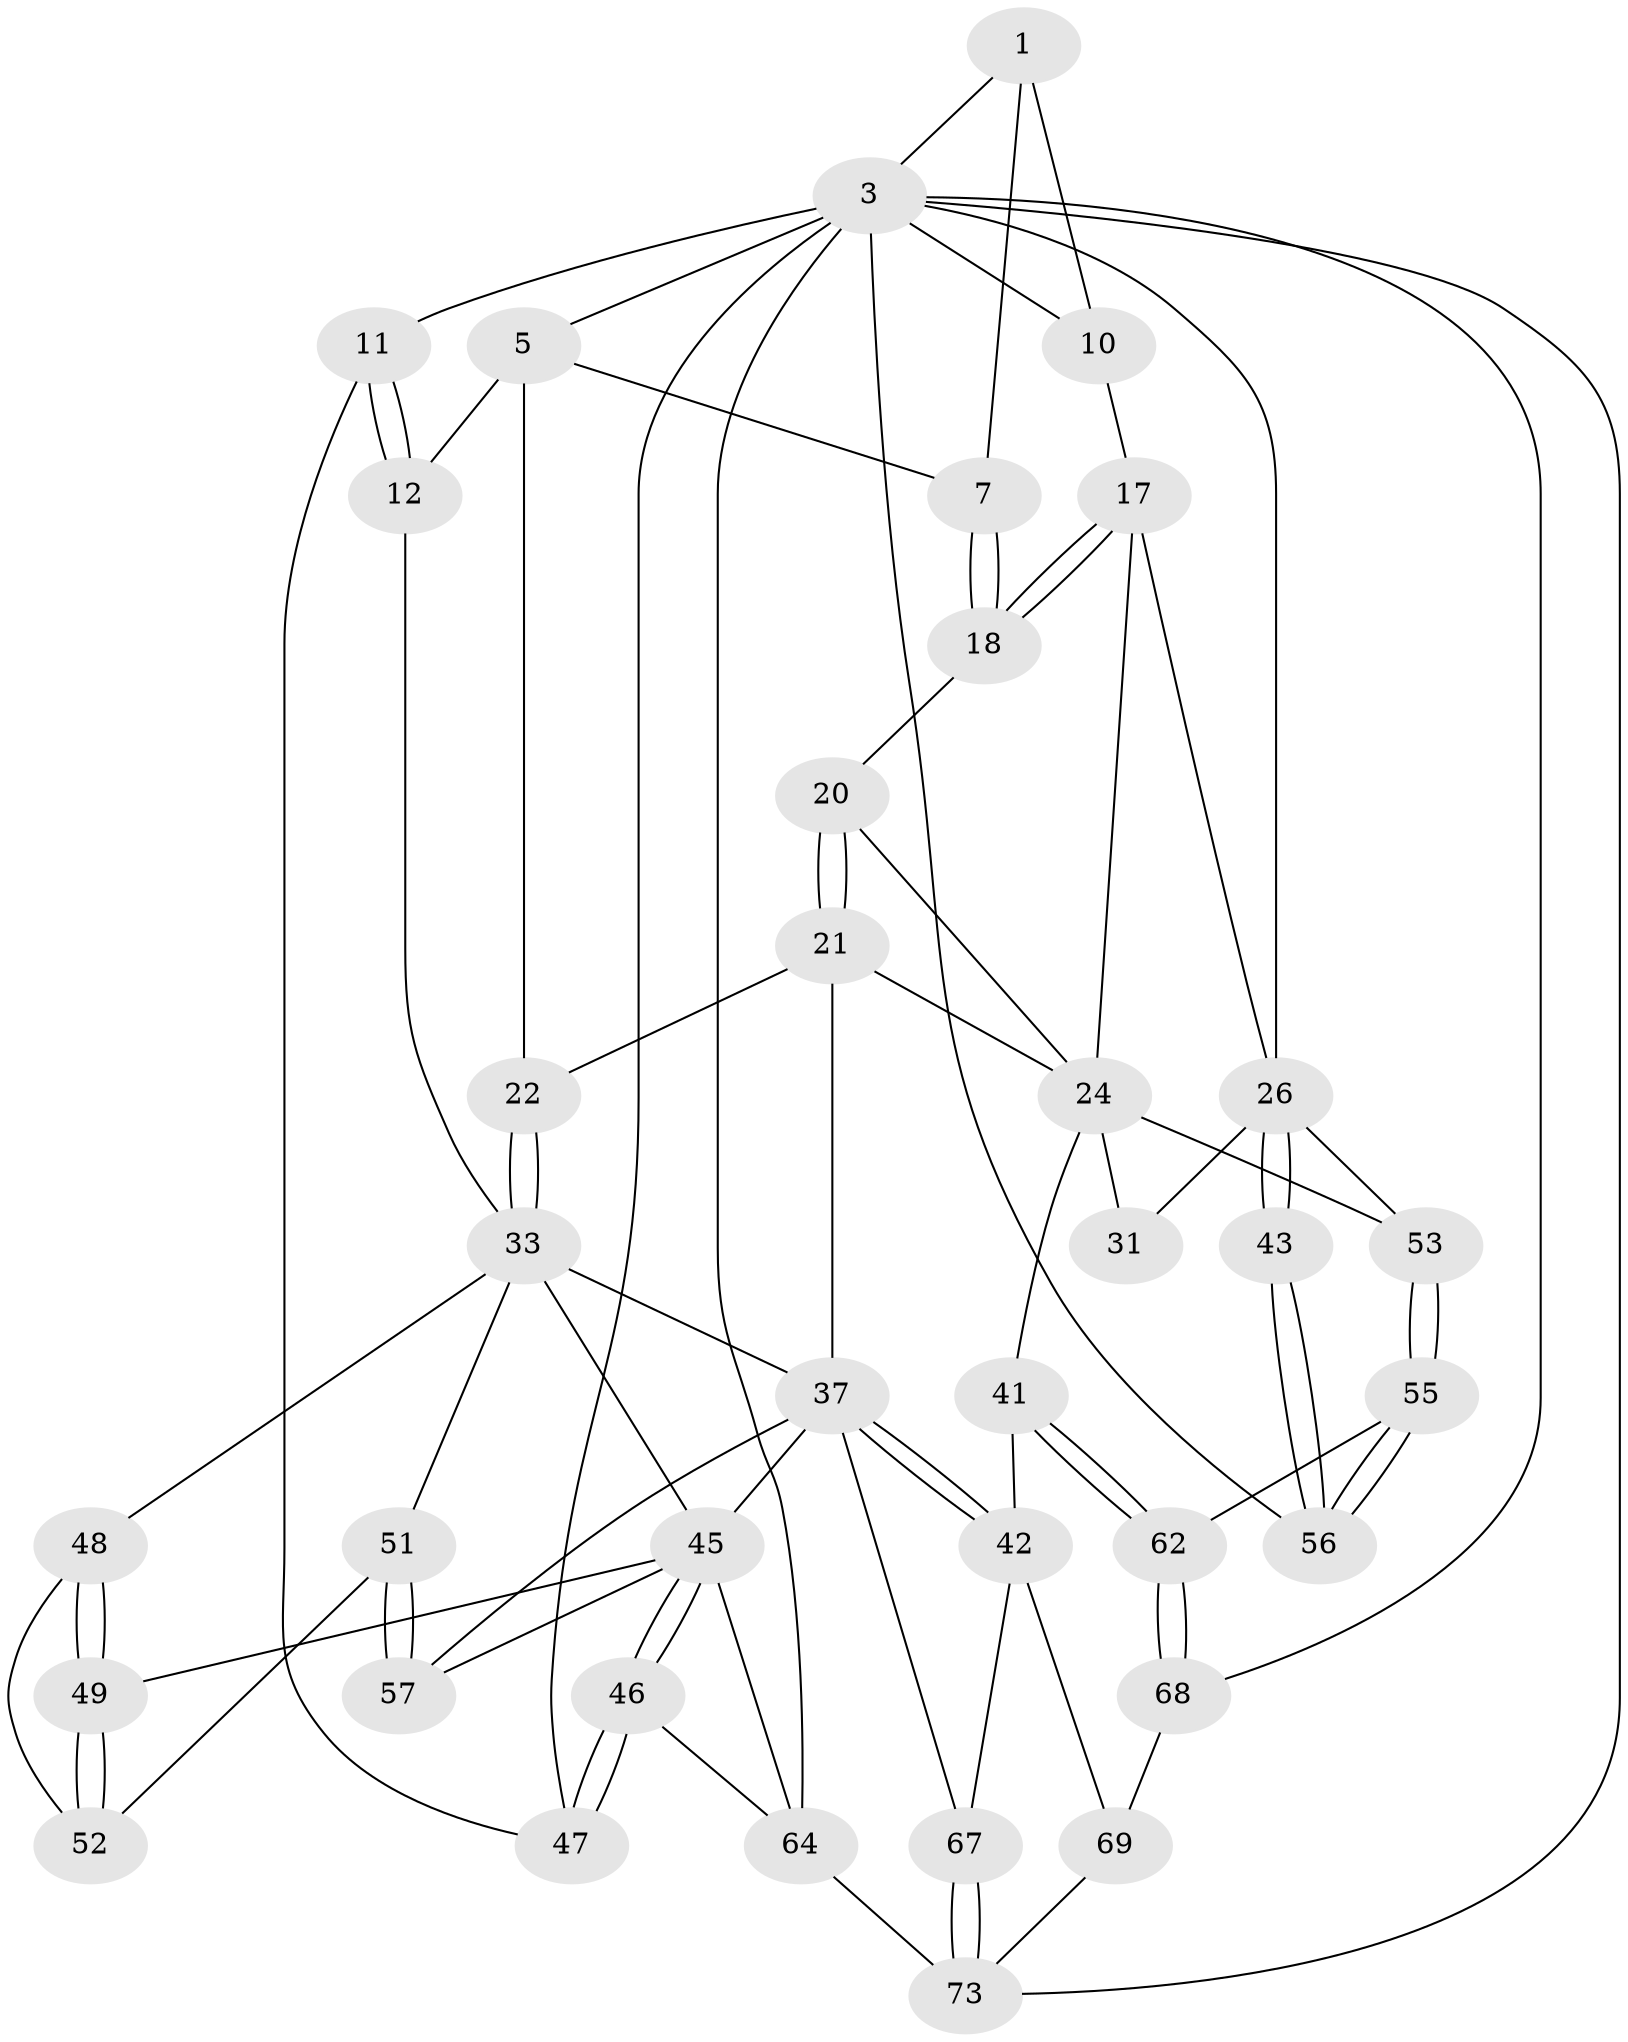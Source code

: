 // original degree distribution, {3: 0.02702702702702703, 4: 0.25675675675675674, 6: 0.22972972972972974, 5: 0.4864864864864865}
// Generated by graph-tools (version 1.1) at 2025/28/03/15/25 16:28:00]
// undirected, 37 vertices, 86 edges
graph export_dot {
graph [start="1"]
  node [color=gray90,style=filled];
  1 [pos="+0.667171389337073+0",super="+2+6"];
  3 [pos="+1+0",super="+4+14+59"];
  5 [pos="+0.4209783444914982+0",super="+9"];
  7 [pos="+0.6334125679511857+0.21714125879054952",super="+8"];
  10 [pos="+0.802596785651371+0.16570465504296156",super="+15"];
  11 [pos="+0+0.3162152684753183"];
  12 [pos="+0.0035262761521257634+0.33304151457168274"];
  17 [pos="+0.7552621616413066+0.4435513548116057",super="+23"];
  18 [pos="+0.6378177094797277+0.27992689226370954"];
  20 [pos="+0.5331898648376968+0.43548704720328185"];
  21 [pos="+0.4829771809970367+0.4620996672693266",super="+30"];
  22 [pos="+0.3209436362581732+0.4241951773169882"];
  24 [pos="+0.7004927495281705+0.48607505964377556",super="+29"];
  26 [pos="+1+0.5231917445035439",super="+27"];
  31 [pos="+0.7647433162779025+0.6458405585650792"];
  33 [pos="+0.35981737332239655+0.6734634574736122",super="+34"];
  37 [pos="+0.47661595895224784+0.7359631573772277",super="+38"];
  41 [pos="+0.6278239935050031+0.7846159643340366"];
  42 [pos="+0.6150857504294138+0.7899313518464022",super="+66"];
  43 [pos="+1+0.5296591169769799"];
  45 [pos="+0.1361761556310782+0.7583238618860191",super="+50"];
  46 [pos="+0+0.7656157253087146"];
  47 [pos="+0+0.7556693085607062"];
  48 [pos="+0.21244283774992354+0.6820320192022311"];
  49 [pos="+0.1888693034458471+0.7500446396712631"];
  51 [pos="+0.252938998055521+0.7375057083970648"];
  52 [pos="+0.23300468321541587+0.7353661470374417"];
  53 [pos="+0.8545142174594356+0.6902838909143715",super="+54"];
  55 [pos="+0.9946739185831767+0.8057794390246579",super="+61"];
  56 [pos="+1+0.8715511960555211"];
  57 [pos="+0.24482326312094074+0.8057394010362071"];
  62 [pos="+0.7787261606235609+0.8669661732137782"];
  64 [pos="+0.15909176662671648+0.8868647886260168",super="+71"];
  67 [pos="+0.40832926769505024+1"];
  68 [pos="+0.7820040176201786+0.8795954207971024"];
  69 [pos="+0.6716778225245221+0.9533290683981428"];
  73 [pos="+0.40299484449641443+1",super="+74"];
  1 -- 10 [weight=2];
  1 -- 3;
  1 -- 7;
  3 -- 11;
  3 -- 5;
  3 -- 26;
  3 -- 64;
  3 -- 68;
  3 -- 56;
  3 -- 73;
  3 -- 47;
  3 -- 10 [weight=2];
  5 -- 12;
  5 -- 22;
  5 -- 7 [weight=2];
  7 -- 18;
  7 -- 18;
  10 -- 17;
  11 -- 12;
  11 -- 12;
  11 -- 47;
  12 -- 33;
  17 -- 18;
  17 -- 18;
  17 -- 24;
  17 -- 26;
  18 -- 20;
  20 -- 21;
  20 -- 21;
  20 -- 24;
  21 -- 22;
  21 -- 37;
  21 -- 24;
  22 -- 33;
  22 -- 33;
  24 -- 53;
  24 -- 41;
  24 -- 31;
  26 -- 43 [weight=2];
  26 -- 43;
  26 -- 53;
  26 -- 31 [weight=2];
  33 -- 37;
  33 -- 48;
  33 -- 51;
  33 -- 45;
  37 -- 42;
  37 -- 42;
  37 -- 67;
  37 -- 57;
  37 -- 45;
  41 -- 42;
  41 -- 62;
  41 -- 62;
  42 -- 67;
  42 -- 69;
  43 -- 56;
  43 -- 56;
  45 -- 46;
  45 -- 46;
  45 -- 64;
  45 -- 49;
  45 -- 57;
  46 -- 47;
  46 -- 47;
  46 -- 64;
  48 -- 49;
  48 -- 49;
  48 -- 52;
  49 -- 52;
  49 -- 52;
  51 -- 52;
  51 -- 57;
  51 -- 57;
  53 -- 55 [weight=2];
  53 -- 55;
  55 -- 56;
  55 -- 56;
  55 -- 62;
  62 -- 68;
  62 -- 68;
  64 -- 73;
  67 -- 73;
  67 -- 73;
  68 -- 69;
  69 -- 73;
}
